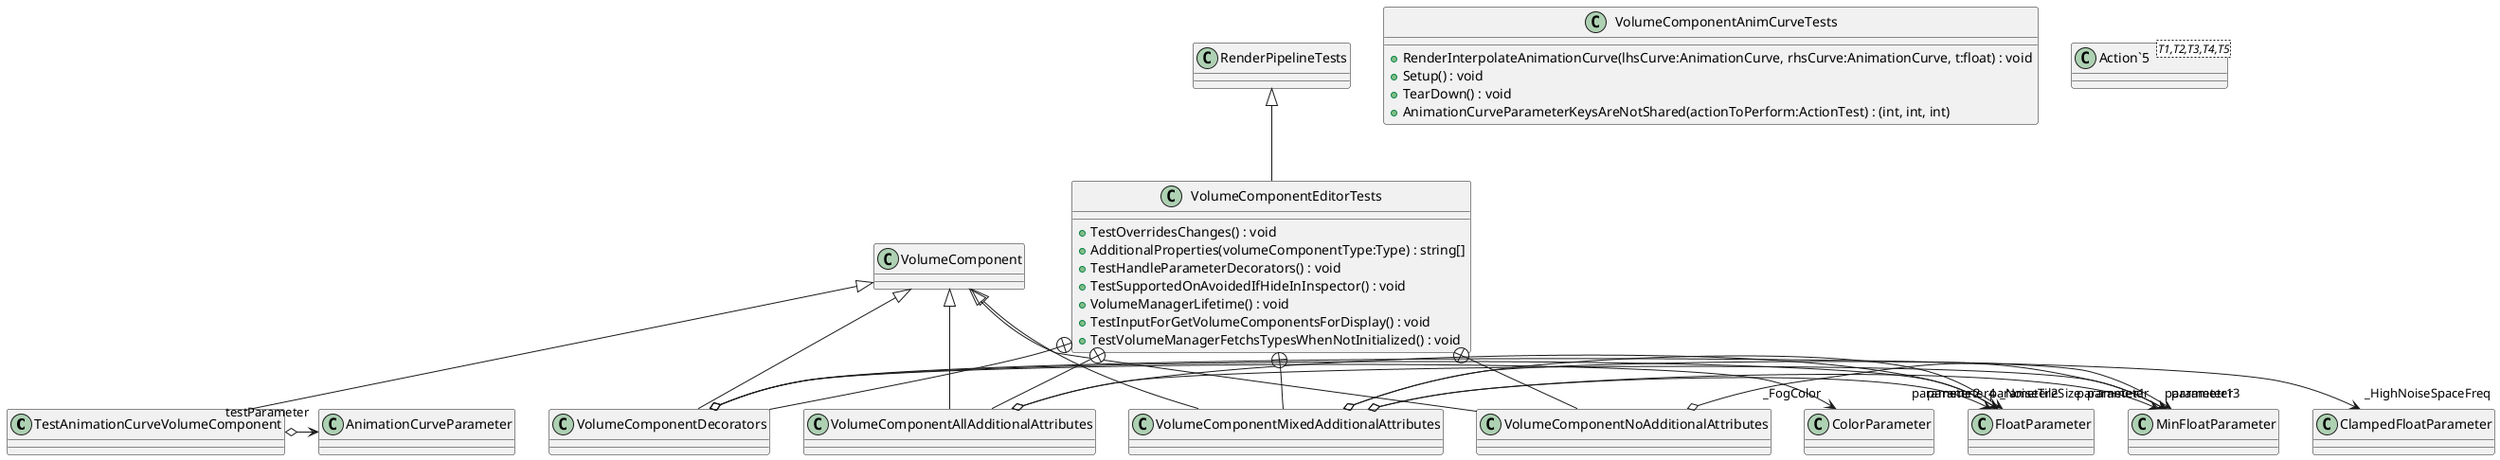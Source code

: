 @startuml
class TestAnimationCurveVolumeComponent {
}
class VolumeComponentAnimCurveTests {
    + RenderInterpolateAnimationCurve(lhsCurve:AnimationCurve, rhsCurve:AnimationCurve, t:float) : void
    + Setup() : void
    + TearDown() : void
    + AnimationCurveParameterKeysAreNotShared(actionToPerform:ActionTest) : (int, int, int)
}
class VolumeComponentEditorTests {
    + TestOverridesChanges() : void
    + AdditionalProperties(volumeComponentType:Type) : string[]
    + TestHandleParameterDecorators() : void
    + TestSupportedOnAvoidedIfHideInInspector() : void
    + VolumeManagerLifetime() : void
    + TestInputForGetVolumeComponentsForDisplay() : void
    + TestVolumeManagerFetchsTypesWhenNotInitialized() : void
}
class "Action`5"<T1,T2,T3,T4,T5> {
}
class VolumeComponentNoAdditionalAttributes {
}
class VolumeComponentAllAdditionalAttributes {
}
class VolumeComponentMixedAdditionalAttributes {
}
class VolumeComponentDecorators {
}
VolumeComponent <|-- TestAnimationCurveVolumeComponent
TestAnimationCurveVolumeComponent o-> "testParameter" AnimationCurveParameter
RenderPipelineTests <|-- VolumeComponentEditorTests
VolumeComponentEditorTests +-- VolumeComponentNoAdditionalAttributes
VolumeComponent <|-- VolumeComponentNoAdditionalAttributes
VolumeComponentNoAdditionalAttributes o-> "parameter" MinFloatParameter
VolumeComponentEditorTests +-- VolumeComponentAllAdditionalAttributes
VolumeComponent <|-- VolumeComponentAllAdditionalAttributes
VolumeComponentAllAdditionalAttributes o-> "parameter1" MinFloatParameter
VolumeComponentAllAdditionalAttributes o-> "parameter2" FloatParameter
VolumeComponentEditorTests +-- VolumeComponentMixedAdditionalAttributes
VolumeComponent <|-- VolumeComponentMixedAdditionalAttributes
VolumeComponentMixedAdditionalAttributes o-> "parameter1" MinFloatParameter
VolumeComponentMixedAdditionalAttributes o-> "parameter2" FloatParameter
VolumeComponentMixedAdditionalAttributes o-> "parameter3" MinFloatParameter
VolumeComponentMixedAdditionalAttributes o-> "parameter4" FloatParameter
VolumeComponentEditorTests +-- VolumeComponentDecorators
VolumeComponent <|-- VolumeComponentDecorators
VolumeComponentDecorators o-> "_NoiseTileSize" FloatParameter
VolumeComponentDecorators o-> "_FogColor" ColorParameter
VolumeComponentDecorators o-> "_HighNoiseSpaceFreq" ClampedFloatParameter
@enduml
